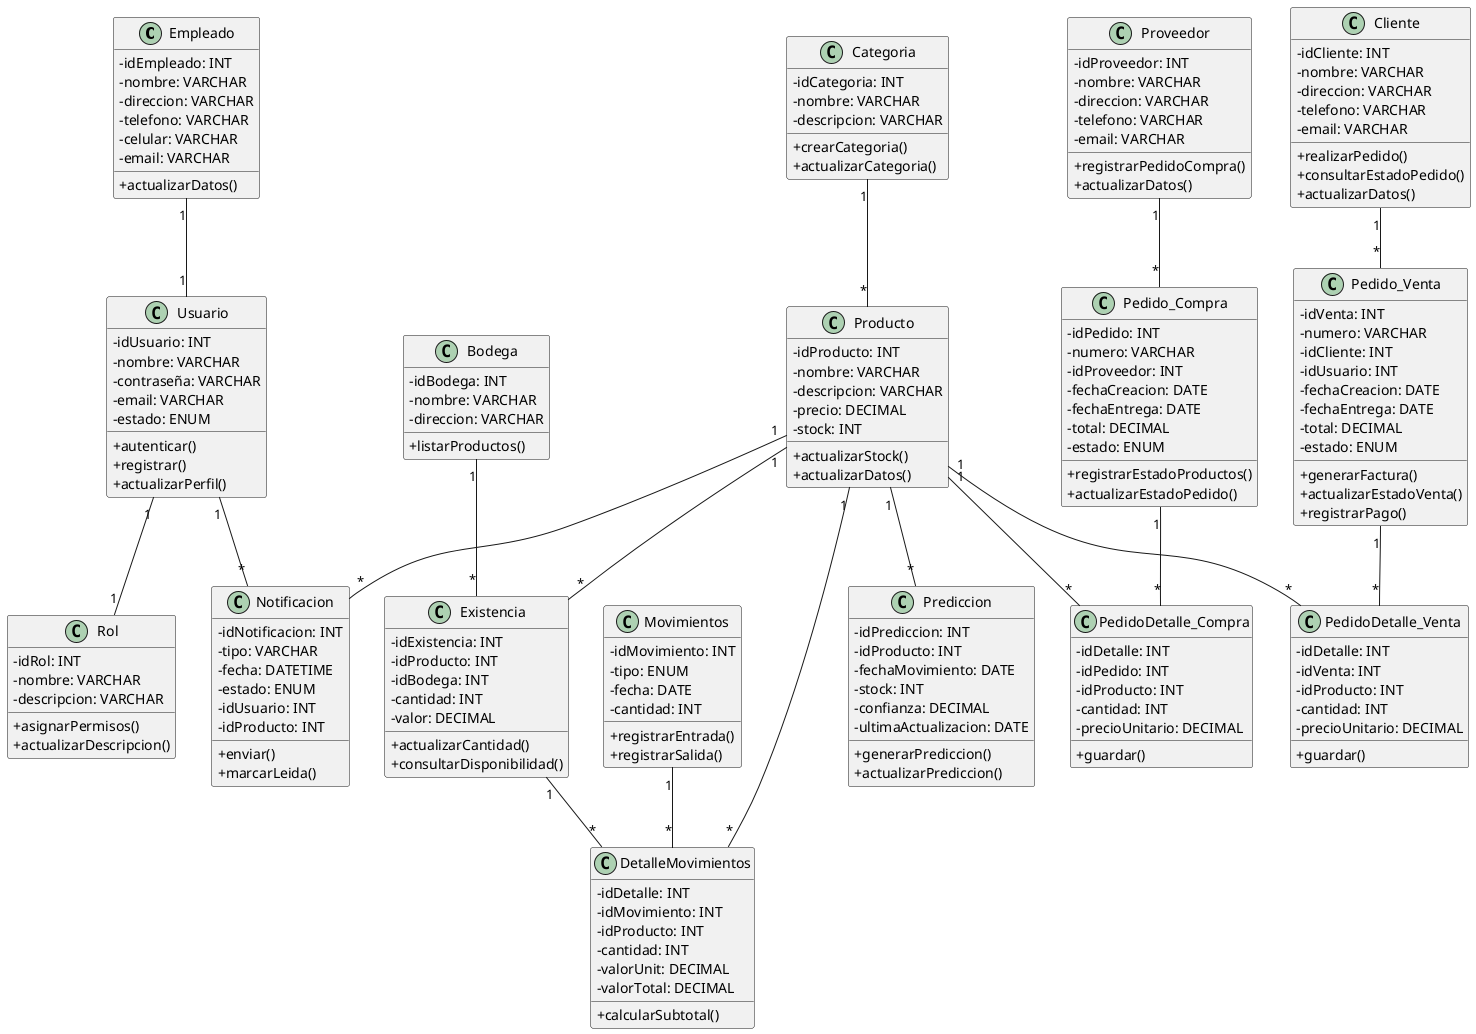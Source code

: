 @startuml DiagramaOriginal

skinparam classAttributeIconSize 0

class Empleado {
  -idEmpleado: INT
  -nombre: VARCHAR
  -direccion: VARCHAR
  -telefono: VARCHAR
  -celular: VARCHAR
  -email: VARCHAR
  +actualizarDatos()
}

class Usuario {
  -idUsuario: INT
  -nombre: VARCHAR
  -contraseña: VARCHAR
  -email: VARCHAR
  -estado: ENUM
  +autenticar()
  +registrar()
  +actualizarPerfil()
}

class Rol {
  -idRol: INT
  -nombre: VARCHAR
  -descripcion: VARCHAR
  +asignarPermisos()
  +actualizarDescripcion()
}

class Notificacion {
  -idNotificacion: INT
  -tipo: VARCHAR
  -fecha: DATETIME
  -estado: ENUM
  -idUsuario: INT
  -idProducto: INT
  +enviar()
  +marcarLeida()
}

class Bodega {
  -idBodega: INT
  -nombre: VARCHAR
  -direccion: VARCHAR
  +listarProductos()
}

class Categoria {
  -idCategoria: INT
  -nombre: VARCHAR
  -descripcion: VARCHAR
  +crearCategoria()
  +actualizarCategoria()
}

class Producto {
  -idProducto: INT
  -nombre: VARCHAR
  -descripcion: VARCHAR
  -precio: DECIMAL
  -stock: INT
  +actualizarStock()
  +actualizarDatos()
}

class Proveedor {
  -idProveedor: INT
  -nombre: VARCHAR
  -direccion: VARCHAR
  -telefono: VARCHAR
  -email: VARCHAR
  +registrarPedidoCompra()
  +actualizarDatos()
}

class Cliente {
  -idCliente: INT
  -nombre: VARCHAR
  -direccion: VARCHAR
  -telefono: VARCHAR
  -email: VARCHAR
  +realizarPedido()
  +consultarEstadoPedido()
  +actualizarDatos()
}

class Movimientos {
  -idMovimiento: INT
  -tipo: ENUM
  -fecha: DATE
  -cantidad: INT
  +registrarEntrada()
  +registrarSalida()
}

class DetalleMovimientos {
  -idDetalle: INT
  -idMovimiento: INT
  -idProducto: INT
  -cantidad: INT
  -valorUnit: DECIMAL
  -valorTotal: DECIMAL
  +calcularSubtotal()
}

class Existencia {
  -idExistencia: INT
  -idProducto: INT
  -idBodega: INT
  -cantidad: INT
  -valor: DECIMAL
  +actualizarCantidad()
  +consultarDisponibilidad()
}

class Prediccion {
  -idPrediccion: INT
  -idProducto: INT
  -fechaMovimiento: DATE
  -stock: INT
  -confianza: DECIMAL
  -ultimaActualizacion: DATE
  +generarPrediccion()
  +actualizarPrediccion()
}

class Pedido_Compra {
  -idPedido: INT
  -numero: VARCHAR
  -idProveedor: INT
  -fechaCreacion: DATE
  -fechaEntrega: DATE
  -total: DECIMAL
  -estado: ENUM
  +registrarEstadoProductos()
  +actualizarEstadoPedido()
}

class Pedido_Venta {
  -idVenta: INT
  -numero: VARCHAR
  -idCliente: INT
  -idUsuario: INT
  -fechaCreacion: DATE
  -fechaEntrega: DATE
  -total: DECIMAL
  -estado: ENUM
  +generarFactura()
  +actualizarEstadoVenta()
  +registrarPago()
}

class PedidoDetalle_Compra {
  -idDetalle: INT
  -idPedido: INT
  -idProducto: INT
  -cantidad: INT
  -precioUnitario: DECIMAL
  +guardar()
}

class PedidoDetalle_Venta {
  -idDetalle: INT
  -idVenta: INT
  -idProducto: INT
  -cantidad: INT
  -precioUnitario: DECIMAL
  +guardar()
}

' -------------------------
' Relaciones
' -------------------------

Empleado "1" -- "1" Usuario
Usuario "1" -- "1" Rol
Usuario "1" -- "*" Notificacion
Producto "1" -- "*" Notificacion
Producto "1" -- "*" Existencia
Producto "1" -- "*" DetalleMovimientos
Producto "1" -- "*" Prediccion
Bodega "1" -- "*" Existencia
Existencia "1" -- "*" DetalleMovimientos
Movimientos "1" -- "*" DetalleMovimientos
Proveedor "1" -- "*" Pedido_Compra
Cliente "1" -- "*" Pedido_Venta
Pedido_Compra "1" -- "*" PedidoDetalle_Compra
Pedido_Venta "1" -- "*" PedidoDetalle_Venta
Producto "1" -- "*" PedidoDetalle_Compra
Producto "1" -- "*" PedidoDetalle_Venta
Categoria "1" -- "*" Producto

@enduml
